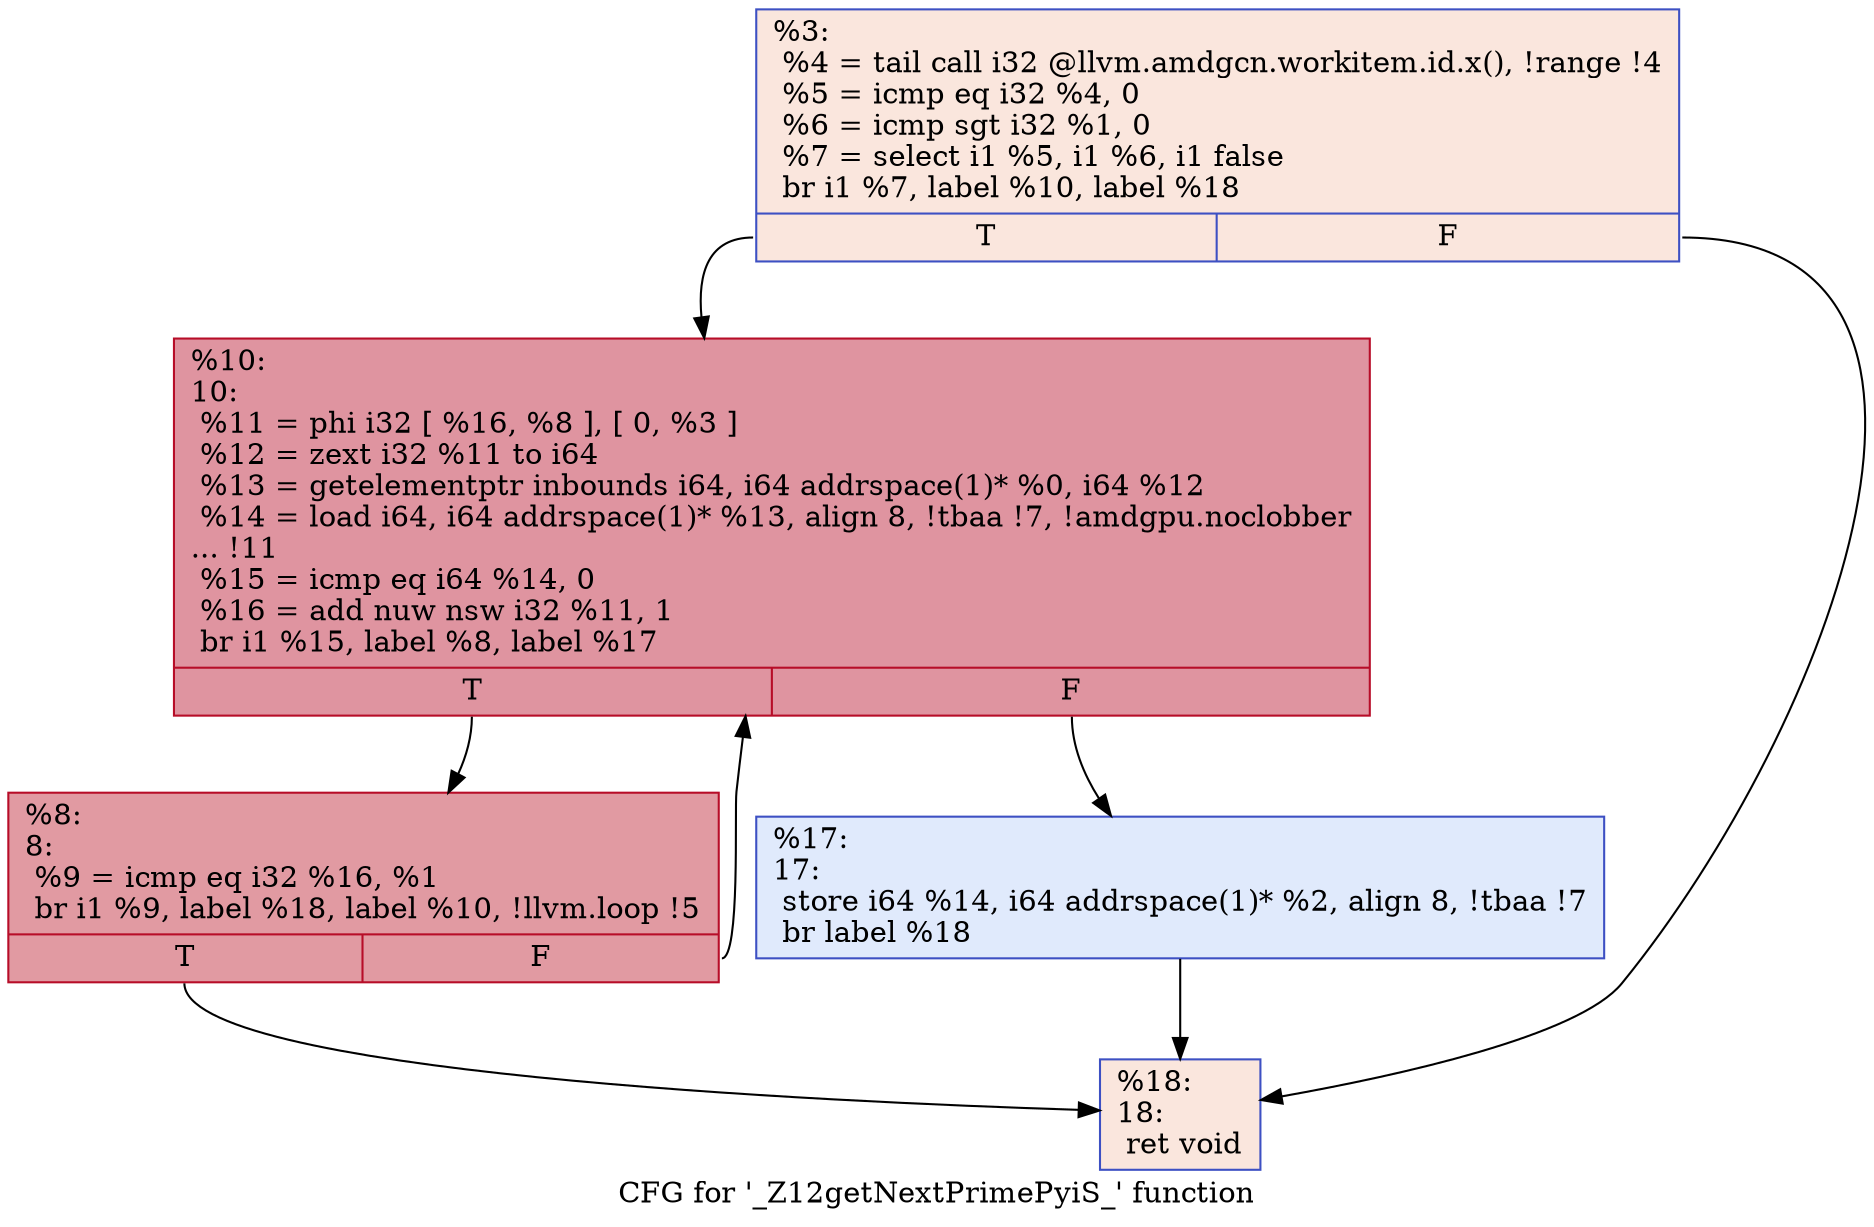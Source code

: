 digraph "CFG for '_Z12getNextPrimePyiS_' function" {
	label="CFG for '_Z12getNextPrimePyiS_' function";

	Node0x466fe90 [shape=record,color="#3d50c3ff", style=filled, fillcolor="#f3c7b170",label="{%3:\l  %4 = tail call i32 @llvm.amdgcn.workitem.id.x(), !range !4\l  %5 = icmp eq i32 %4, 0\l  %6 = icmp sgt i32 %1, 0\l  %7 = select i1 %5, i1 %6, i1 false\l  br i1 %7, label %10, label %18\l|{<s0>T|<s1>F}}"];
	Node0x466fe90:s0 -> Node0x4671450;
	Node0x466fe90:s1 -> Node0x46714e0;
	Node0x4671620 [shape=record,color="#b70d28ff", style=filled, fillcolor="#bb1b2c70",label="{%8:\l8:                                                \l  %9 = icmp eq i32 %16, %1\l  br i1 %9, label %18, label %10, !llvm.loop !5\l|{<s0>T|<s1>F}}"];
	Node0x4671620:s0 -> Node0x46714e0;
	Node0x4671620:s1 -> Node0x4671450;
	Node0x4671450 [shape=record,color="#b70d28ff", style=filled, fillcolor="#b70d2870",label="{%10:\l10:                                               \l  %11 = phi i32 [ %16, %8 ], [ 0, %3 ]\l  %12 = zext i32 %11 to i64\l  %13 = getelementptr inbounds i64, i64 addrspace(1)* %0, i64 %12\l  %14 = load i64, i64 addrspace(1)* %13, align 8, !tbaa !7, !amdgpu.noclobber\l... !11\l  %15 = icmp eq i64 %14, 0\l  %16 = add nuw nsw i32 %11, 1\l  br i1 %15, label %8, label %17\l|{<s0>T|<s1>F}}"];
	Node0x4671450:s0 -> Node0x4671620;
	Node0x4671450:s1 -> Node0x46716b0;
	Node0x46716b0 [shape=record,color="#3d50c3ff", style=filled, fillcolor="#b9d0f970",label="{%17:\l17:                                               \l  store i64 %14, i64 addrspace(1)* %2, align 8, !tbaa !7\l  br label %18\l}"];
	Node0x46716b0 -> Node0x46714e0;
	Node0x46714e0 [shape=record,color="#3d50c3ff", style=filled, fillcolor="#f3c7b170",label="{%18:\l18:                                               \l  ret void\l}"];
}
